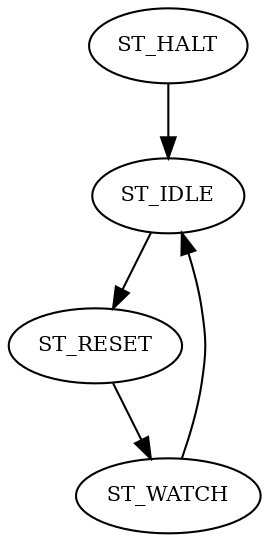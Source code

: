 digraph G {
node [fontsize=10];
ST_HALT -> ST_IDLE;
ST_IDLE -> ST_RESET;
ST_RESET -> ST_WATCH;
ST_WATCH -> ST_IDLE;
}